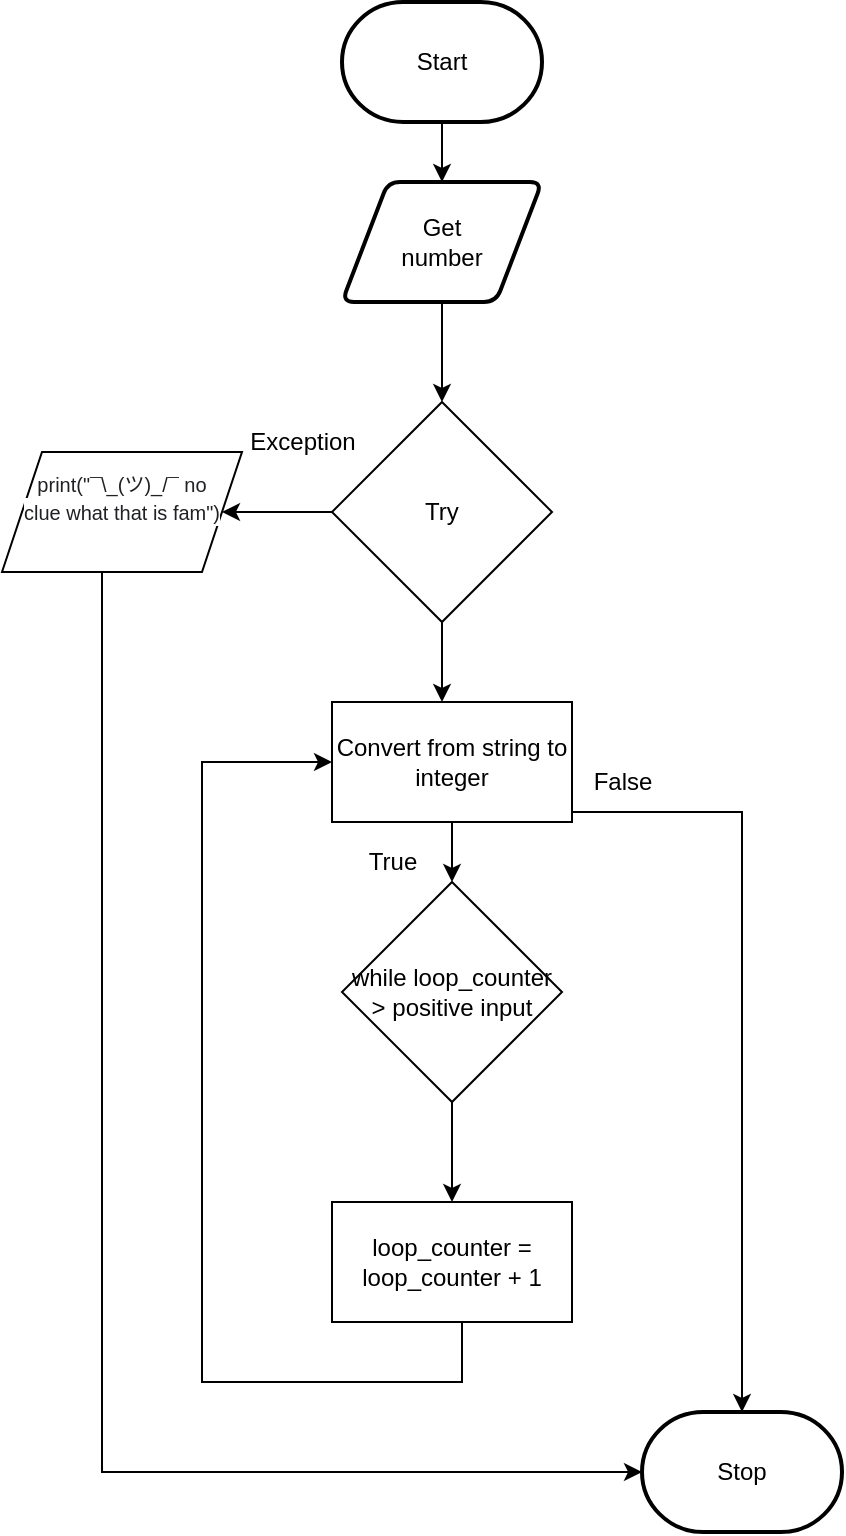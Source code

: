 <mxfile>
    <diagram id="pBK1guH4bu_zmOCUXD5L" name="Top Down">
        <mxGraphModel dx="434" dy="1550" grid="1" gridSize="10" guides="1" tooltips="1" connect="1" arrows="1" fold="1" page="1" pageScale="1" pageWidth="827" pageHeight="1169" math="0" shadow="0">
            <root>
                <mxCell id="0"/>
                <mxCell id="1" parent="0"/>
                <mxCell id="38" style="edgeStyle=none;html=1;entryX=0.5;entryY=0;entryDx=0;entryDy=0;" edge="1" parent="1" source="3" target="35">
                    <mxGeometry relative="1" as="geometry"/>
                </mxCell>
                <mxCell id="3" value="Get &lt;br&gt;number" style="shape=parallelogram;html=1;strokeWidth=2;perimeter=parallelogramPerimeter;whiteSpace=wrap;rounded=1;arcSize=12;size=0.23;" parent="1" vertex="1">
                    <mxGeometry x="370" y="-30" width="100" height="60" as="geometry"/>
                </mxCell>
                <mxCell id="6" value="Stop" style="strokeWidth=2;html=1;shape=mxgraph.flowchart.terminator;whiteSpace=wrap;" parent="1" vertex="1">
                    <mxGeometry x="520" y="585" width="100" height="60" as="geometry"/>
                </mxCell>
                <mxCell id="22" style="edgeStyle=elbowEdgeStyle;html=1;elbow=vertical;entryX=0.5;entryY=0;entryDx=0;entryDy=0;rounded=0;exitX=1;exitY=0.5;exitDx=0;exitDy=0;entryPerimeter=0;" parent="1" target="6" edge="1">
                    <mxGeometry relative="1" as="geometry">
                        <mxPoint x="570" y="400" as="targetPoint"/>
                        <mxPoint x="475" y="285" as="sourcePoint"/>
                        <Array as="points">
                            <mxPoint x="520" y="285"/>
                        </Array>
                    </mxGeometry>
                </mxCell>
                <mxCell id="21" value="&lt;span&gt;loop_counter = loop_counter + 1&lt;br&gt;&lt;/span&gt;" style="rounded=0;whiteSpace=wrap;html=1;" parent="1" vertex="1">
                    <mxGeometry x="365" y="480" width="120" height="60" as="geometry"/>
                </mxCell>
                <mxCell id="28" style="edgeStyle=orthogonalEdgeStyle;rounded=0;html=1;entryX=0;entryY=0.5;entryDx=0;entryDy=0;" parent="1" target="39" edge="1">
                    <mxGeometry relative="1" as="geometry">
                        <mxPoint x="420" y="540" as="sourcePoint"/>
                        <mxPoint x="365" y="285" as="targetPoint"/>
                        <Array as="points">
                            <mxPoint x="430" y="540"/>
                            <mxPoint x="430" y="570"/>
                            <mxPoint x="300" y="570"/>
                            <mxPoint x="300" y="260"/>
                        </Array>
                    </mxGeometry>
                </mxCell>
                <mxCell id="29" value="False" style="text;html=1;align=center;verticalAlign=middle;resizable=0;points=[];autosize=1;strokeColor=none;fillColor=none;" parent="1" vertex="1">
                    <mxGeometry x="485" y="260" width="50" height="20" as="geometry"/>
                </mxCell>
                <mxCell id="37" style="edgeStyle=none;html=1;entryX=0.5;entryY=0;entryDx=0;entryDy=0;" edge="1" parent="1" source="33" target="3">
                    <mxGeometry relative="1" as="geometry"/>
                </mxCell>
                <mxCell id="33" value="Start" style="strokeWidth=2;html=1;shape=mxgraph.flowchart.terminator;whiteSpace=wrap;" vertex="1" parent="1">
                    <mxGeometry x="370" y="-120" width="100" height="60" as="geometry"/>
                </mxCell>
                <mxCell id="36" style="edgeStyle=none;html=1;entryX=0.5;entryY=0;entryDx=0;entryDy=0;" edge="1" parent="1" source="35">
                    <mxGeometry relative="1" as="geometry">
                        <mxPoint x="420" y="230" as="targetPoint"/>
                    </mxGeometry>
                </mxCell>
                <mxCell id="45" style="edgeStyle=orthogonalEdgeStyle;rounded=0;html=1;" edge="1" parent="1" source="35" target="46">
                    <mxGeometry relative="1" as="geometry">
                        <mxPoint x="270" y="135" as="targetPoint"/>
                    </mxGeometry>
                </mxCell>
                <mxCell id="35" value="Try" style="rhombus;whiteSpace=wrap;html=1;" vertex="1" parent="1">
                    <mxGeometry x="365" y="80" width="110" height="110" as="geometry"/>
                </mxCell>
                <mxCell id="41" style="edgeStyle=none;html=1;" edge="1" parent="1" source="39" target="40">
                    <mxGeometry relative="1" as="geometry"/>
                </mxCell>
                <mxCell id="39" value="&lt;span&gt;Convert from string to integer&lt;br&gt;&lt;/span&gt;" style="rounded=0;whiteSpace=wrap;html=1;" vertex="1" parent="1">
                    <mxGeometry x="365" y="230" width="120" height="60" as="geometry"/>
                </mxCell>
                <mxCell id="42" style="edgeStyle=none;html=1;" edge="1" parent="1" source="40" target="21">
                    <mxGeometry relative="1" as="geometry"/>
                </mxCell>
                <mxCell id="40" value="while loop_counter &amp;gt; positive input" style="rhombus;whiteSpace=wrap;html=1;" vertex="1" parent="1">
                    <mxGeometry x="370" y="320" width="110" height="110" as="geometry"/>
                </mxCell>
                <mxCell id="43" value="True" style="text;html=1;align=center;verticalAlign=middle;resizable=0;points=[];autosize=1;strokeColor=none;fillColor=none;" vertex="1" parent="1">
                    <mxGeometry x="375" y="300" width="40" height="20" as="geometry"/>
                </mxCell>
                <mxCell id="47" style="edgeStyle=elbowEdgeStyle;rounded=0;html=1;fontSize=10;entryX=0;entryY=0.5;entryDx=0;entryDy=0;entryPerimeter=0;" edge="1" parent="1" source="46" target="6">
                    <mxGeometry relative="1" as="geometry">
                        <mxPoint x="260" y="622" as="targetPoint"/>
                        <Array as="points">
                            <mxPoint x="250" y="190"/>
                            <mxPoint x="260" y="230"/>
                        </Array>
                    </mxGeometry>
                </mxCell>
                <mxCell id="46" value="&lt;span id=&quot;docs-internal-guid-19b71a2f-7fff-7871-aa85-9836926f7299&quot;&gt;&lt;span style=&quot;font-family: &amp;#34;arial&amp;#34; ; color: rgb(32 , 33 , 36) ; background-color: rgb(255 , 255 , 255) ; vertical-align: baseline&quot;&gt;&lt;font style=&quot;font-size: 10px&quot;&gt;print(&quot;¯\_(ツ)_/¯ no &lt;br&gt;clue what that is fam&quot;)&lt;br&gt;&lt;br&gt;&lt;/font&gt;&lt;/span&gt;&lt;/span&gt;" style="shape=parallelogram;perimeter=parallelogramPerimeter;whiteSpace=wrap;html=1;fixedSize=1;" vertex="1" parent="1">
                    <mxGeometry x="200" y="105" width="120" height="60" as="geometry"/>
                </mxCell>
                <mxCell id="48" value="Exception" style="text;html=1;align=center;verticalAlign=middle;resizable=0;points=[];autosize=1;strokeColor=none;fillColor=none;" vertex="1" parent="1">
                    <mxGeometry x="315" y="90" width="70" height="20" as="geometry"/>
                </mxCell>
            </root>
        </mxGraphModel>
    </diagram>
</mxfile>